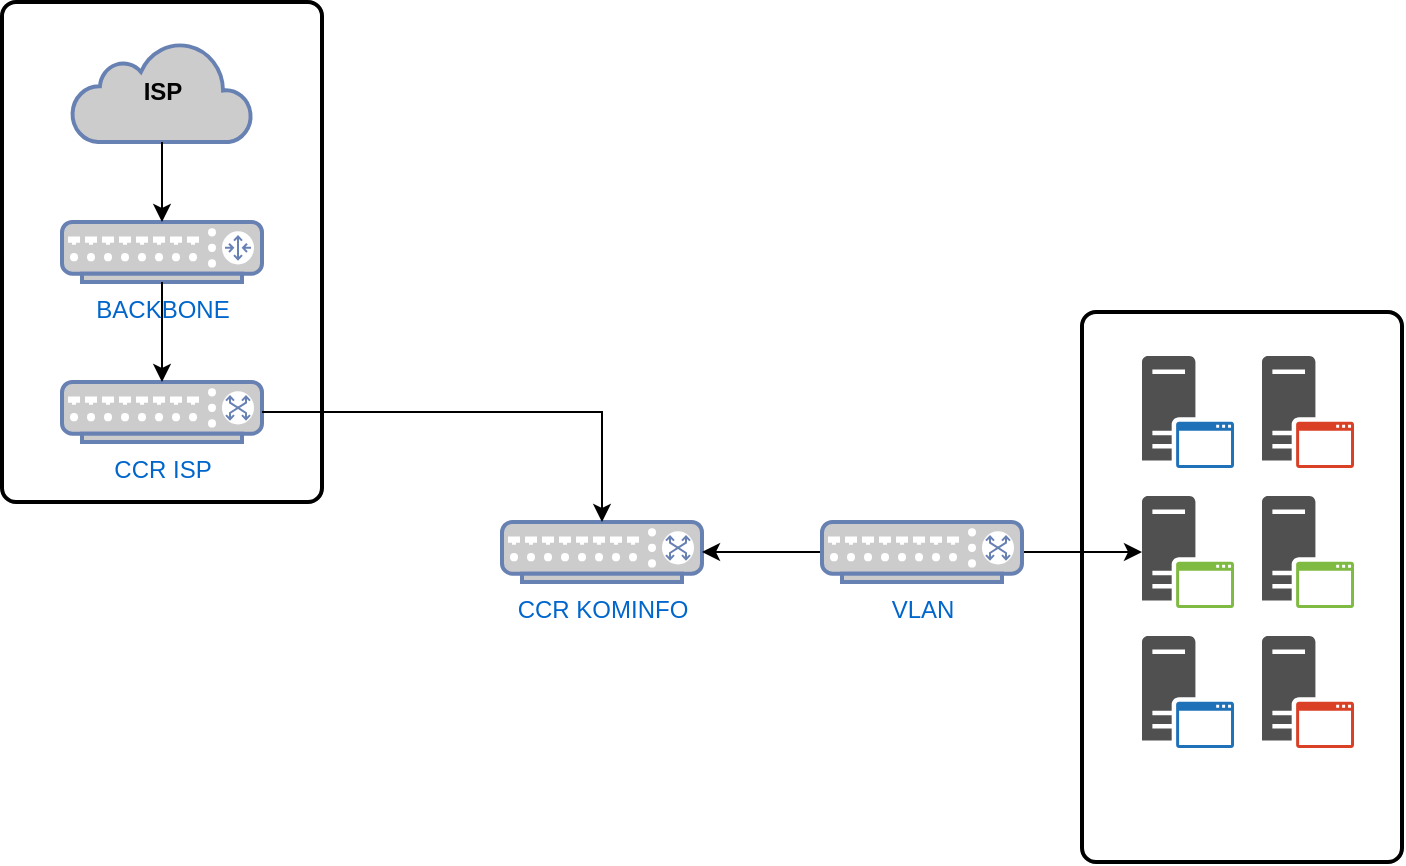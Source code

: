 <mxfile version="15.7.0" type="github">
  <diagram id="kB2r60s_PE7lDV2YP9_9" name="Page-1">
    <mxGraphModel dx="1185" dy="603" grid="1" gridSize="10" guides="1" tooltips="1" connect="1" arrows="1" fold="1" page="1" pageScale="1" pageWidth="850" pageHeight="1100" math="0" shadow="0">
      <root>
        <mxCell id="0" />
        <mxCell id="1" parent="0" />
        <mxCell id="ZodM8hK9P1ngUxaOjWZ--27" value="" style="rounded=1;whiteSpace=wrap;html=1;absoluteArcSize=1;arcSize=14;strokeWidth=2;fontColor=#030303;" vertex="1" parent="1">
          <mxGeometry x="610" y="185" width="160" height="275" as="geometry" />
        </mxCell>
        <mxCell id="57672klA2TNK4BX0z_zt-7" value="" style="group" parent="1" vertex="1" connectable="0">
          <mxGeometry x="100" y="50" width="200" height="260" as="geometry" />
        </mxCell>
        <mxCell id="57672klA2TNK4BX0z_zt-8" value="" style="rounded=1;whiteSpace=wrap;html=1;absoluteArcSize=1;arcSize=14;strokeWidth=2;fontColor=#030303;" parent="57672klA2TNK4BX0z_zt-7" vertex="1">
          <mxGeometry x="-30" y="-20" width="160" height="250" as="geometry" />
        </mxCell>
        <mxCell id="57672klA2TNK4BX0z_zt-2" value="&lt;font color=&quot;#030303&quot;&gt;ISP&lt;/font&gt;" style="html=1;outlineConnect=0;fillColor=#CCCCCC;strokeColor=#6881B3;gradientColor=none;gradientDirection=north;strokeWidth=2;shape=mxgraph.networks.cloud;fontColor=#ffffff;fontStyle=1" parent="57672klA2TNK4BX0z_zt-7" vertex="1">
          <mxGeometry x="5" width="90" height="50" as="geometry" />
        </mxCell>
        <mxCell id="57672klA2TNK4BX0z_zt-3" value="BACKBONE" style="fontColor=#0066CC;verticalAlign=top;verticalLabelPosition=bottom;labelPosition=center;align=center;html=1;outlineConnect=0;fillColor=#CCCCCC;strokeColor=#6881B3;gradientColor=none;gradientDirection=north;strokeWidth=2;shape=mxgraph.networks.router;" parent="57672klA2TNK4BX0z_zt-7" vertex="1">
          <mxGeometry y="90" width="100" height="30" as="geometry" />
        </mxCell>
        <mxCell id="57672klA2TNK4BX0z_zt-5" value="" style="edgeStyle=orthogonalEdgeStyle;rounded=0;orthogonalLoop=1;jettySize=auto;html=1;fontColor=#030303;" parent="57672klA2TNK4BX0z_zt-7" source="57672klA2TNK4BX0z_zt-2" target="57672klA2TNK4BX0z_zt-3" edge="1">
          <mxGeometry relative="1" as="geometry" />
        </mxCell>
        <mxCell id="57672klA2TNK4BX0z_zt-4" value="CCR ISP" style="fontColor=#0066CC;verticalAlign=top;verticalLabelPosition=bottom;labelPosition=center;align=center;html=1;outlineConnect=0;fillColor=#CCCCCC;strokeColor=#6881B3;gradientColor=none;gradientDirection=north;strokeWidth=2;shape=mxgraph.networks.switch;" parent="57672klA2TNK4BX0z_zt-7" vertex="1">
          <mxGeometry y="170" width="100" height="30" as="geometry" />
        </mxCell>
        <mxCell id="57672klA2TNK4BX0z_zt-6" value="" style="edgeStyle=orthogonalEdgeStyle;rounded=0;orthogonalLoop=1;jettySize=auto;html=1;fontColor=#030303;" parent="57672klA2TNK4BX0z_zt-7" source="57672klA2TNK4BX0z_zt-3" target="57672klA2TNK4BX0z_zt-4" edge="1">
          <mxGeometry relative="1" as="geometry" />
        </mxCell>
        <mxCell id="ZodM8hK9P1ngUxaOjWZ--2" value="CCR KOMINFO" style="fontColor=#0066CC;verticalAlign=top;verticalLabelPosition=bottom;labelPosition=center;align=center;html=1;outlineConnect=0;fillColor=#CCCCCC;strokeColor=#6881B3;gradientColor=none;gradientDirection=north;strokeWidth=2;shape=mxgraph.networks.switch;" vertex="1" parent="1">
          <mxGeometry x="320" y="290" width="100" height="30" as="geometry" />
        </mxCell>
        <mxCell id="ZodM8hK9P1ngUxaOjWZ--3" value="" style="edgeStyle=orthogonalEdgeStyle;rounded=0;orthogonalLoop=1;jettySize=auto;html=1;fontColor=#030303;" edge="1" parent="1" source="57672klA2TNK4BX0z_zt-4" target="ZodM8hK9P1ngUxaOjWZ--2">
          <mxGeometry relative="1" as="geometry" />
        </mxCell>
        <mxCell id="ZodM8hK9P1ngUxaOjWZ--7" value="" style="edgeStyle=orthogonalEdgeStyle;rounded=0;orthogonalLoop=1;jettySize=auto;html=1;fontColor=#030303;" edge="1" parent="1" source="ZodM8hK9P1ngUxaOjWZ--5" target="ZodM8hK9P1ngUxaOjWZ--2">
          <mxGeometry relative="1" as="geometry" />
        </mxCell>
        <mxCell id="ZodM8hK9P1ngUxaOjWZ--26" value="" style="edgeStyle=orthogonalEdgeStyle;rounded=0;orthogonalLoop=1;jettySize=auto;html=1;fontColor=#030303;" edge="1" parent="1" source="ZodM8hK9P1ngUxaOjWZ--5" target="ZodM8hK9P1ngUxaOjWZ--21">
          <mxGeometry relative="1" as="geometry" />
        </mxCell>
        <mxCell id="ZodM8hK9P1ngUxaOjWZ--5" value="VLAN" style="fontColor=#0066CC;verticalAlign=top;verticalLabelPosition=bottom;labelPosition=center;align=center;html=1;outlineConnect=0;fillColor=#CCCCCC;strokeColor=#6881B3;gradientColor=none;gradientDirection=north;strokeWidth=2;shape=mxgraph.networks.switch;" vertex="1" parent="1">
          <mxGeometry x="480" y="290" width="100" height="30" as="geometry" />
        </mxCell>
        <mxCell id="ZodM8hK9P1ngUxaOjWZ--19" value="" style="sketch=0;pointerEvents=1;shadow=0;dashed=0;html=1;strokeColor=none;fillColor=#505050;labelPosition=center;verticalLabelPosition=bottom;verticalAlign=top;outlineConnect=0;align=center;shape=mxgraph.office.servers.application_server_blue;fontColor=#030303;" vertex="1" parent="1">
          <mxGeometry x="640" y="207" width="46" height="56" as="geometry" />
        </mxCell>
        <mxCell id="ZodM8hK9P1ngUxaOjWZ--20" value="" style="sketch=0;pointerEvents=1;shadow=0;dashed=0;html=1;strokeColor=none;fillColor=#505050;labelPosition=center;verticalLabelPosition=bottom;verticalAlign=top;outlineConnect=0;align=center;shape=mxgraph.office.servers.application_server_orange;fontColor=#030303;" vertex="1" parent="1">
          <mxGeometry x="700" y="207" width="46" height="56" as="geometry" />
        </mxCell>
        <mxCell id="ZodM8hK9P1ngUxaOjWZ--21" value="" style="sketch=0;pointerEvents=1;shadow=0;dashed=0;html=1;strokeColor=none;fillColor=#505050;labelPosition=center;verticalLabelPosition=bottom;verticalAlign=top;outlineConnect=0;align=center;shape=mxgraph.office.servers.application_server_green;fontColor=#030303;" vertex="1" parent="1">
          <mxGeometry x="640" y="277" width="46" height="56" as="geometry" />
        </mxCell>
        <mxCell id="ZodM8hK9P1ngUxaOjWZ--22" value="" style="sketch=0;pointerEvents=1;shadow=0;dashed=0;html=1;strokeColor=none;fillColor=#505050;labelPosition=center;verticalLabelPosition=bottom;verticalAlign=top;outlineConnect=0;align=center;shape=mxgraph.office.servers.application_server_green;fontColor=#030303;" vertex="1" parent="1">
          <mxGeometry x="700" y="277" width="46" height="56" as="geometry" />
        </mxCell>
        <mxCell id="ZodM8hK9P1ngUxaOjWZ--24" value="" style="sketch=0;pointerEvents=1;shadow=0;dashed=0;html=1;strokeColor=none;fillColor=#505050;labelPosition=center;verticalLabelPosition=bottom;verticalAlign=top;outlineConnect=0;align=center;shape=mxgraph.office.servers.application_server_blue;fontColor=#030303;" vertex="1" parent="1">
          <mxGeometry x="640" y="347" width="46" height="56" as="geometry" />
        </mxCell>
        <mxCell id="ZodM8hK9P1ngUxaOjWZ--25" value="" style="sketch=0;pointerEvents=1;shadow=0;dashed=0;html=1;strokeColor=none;fillColor=#505050;labelPosition=center;verticalLabelPosition=bottom;verticalAlign=top;outlineConnect=0;align=center;shape=mxgraph.office.servers.application_server_orange;fontColor=#030303;" vertex="1" parent="1">
          <mxGeometry x="700" y="347" width="46" height="56" as="geometry" />
        </mxCell>
      </root>
    </mxGraphModel>
  </diagram>
</mxfile>
